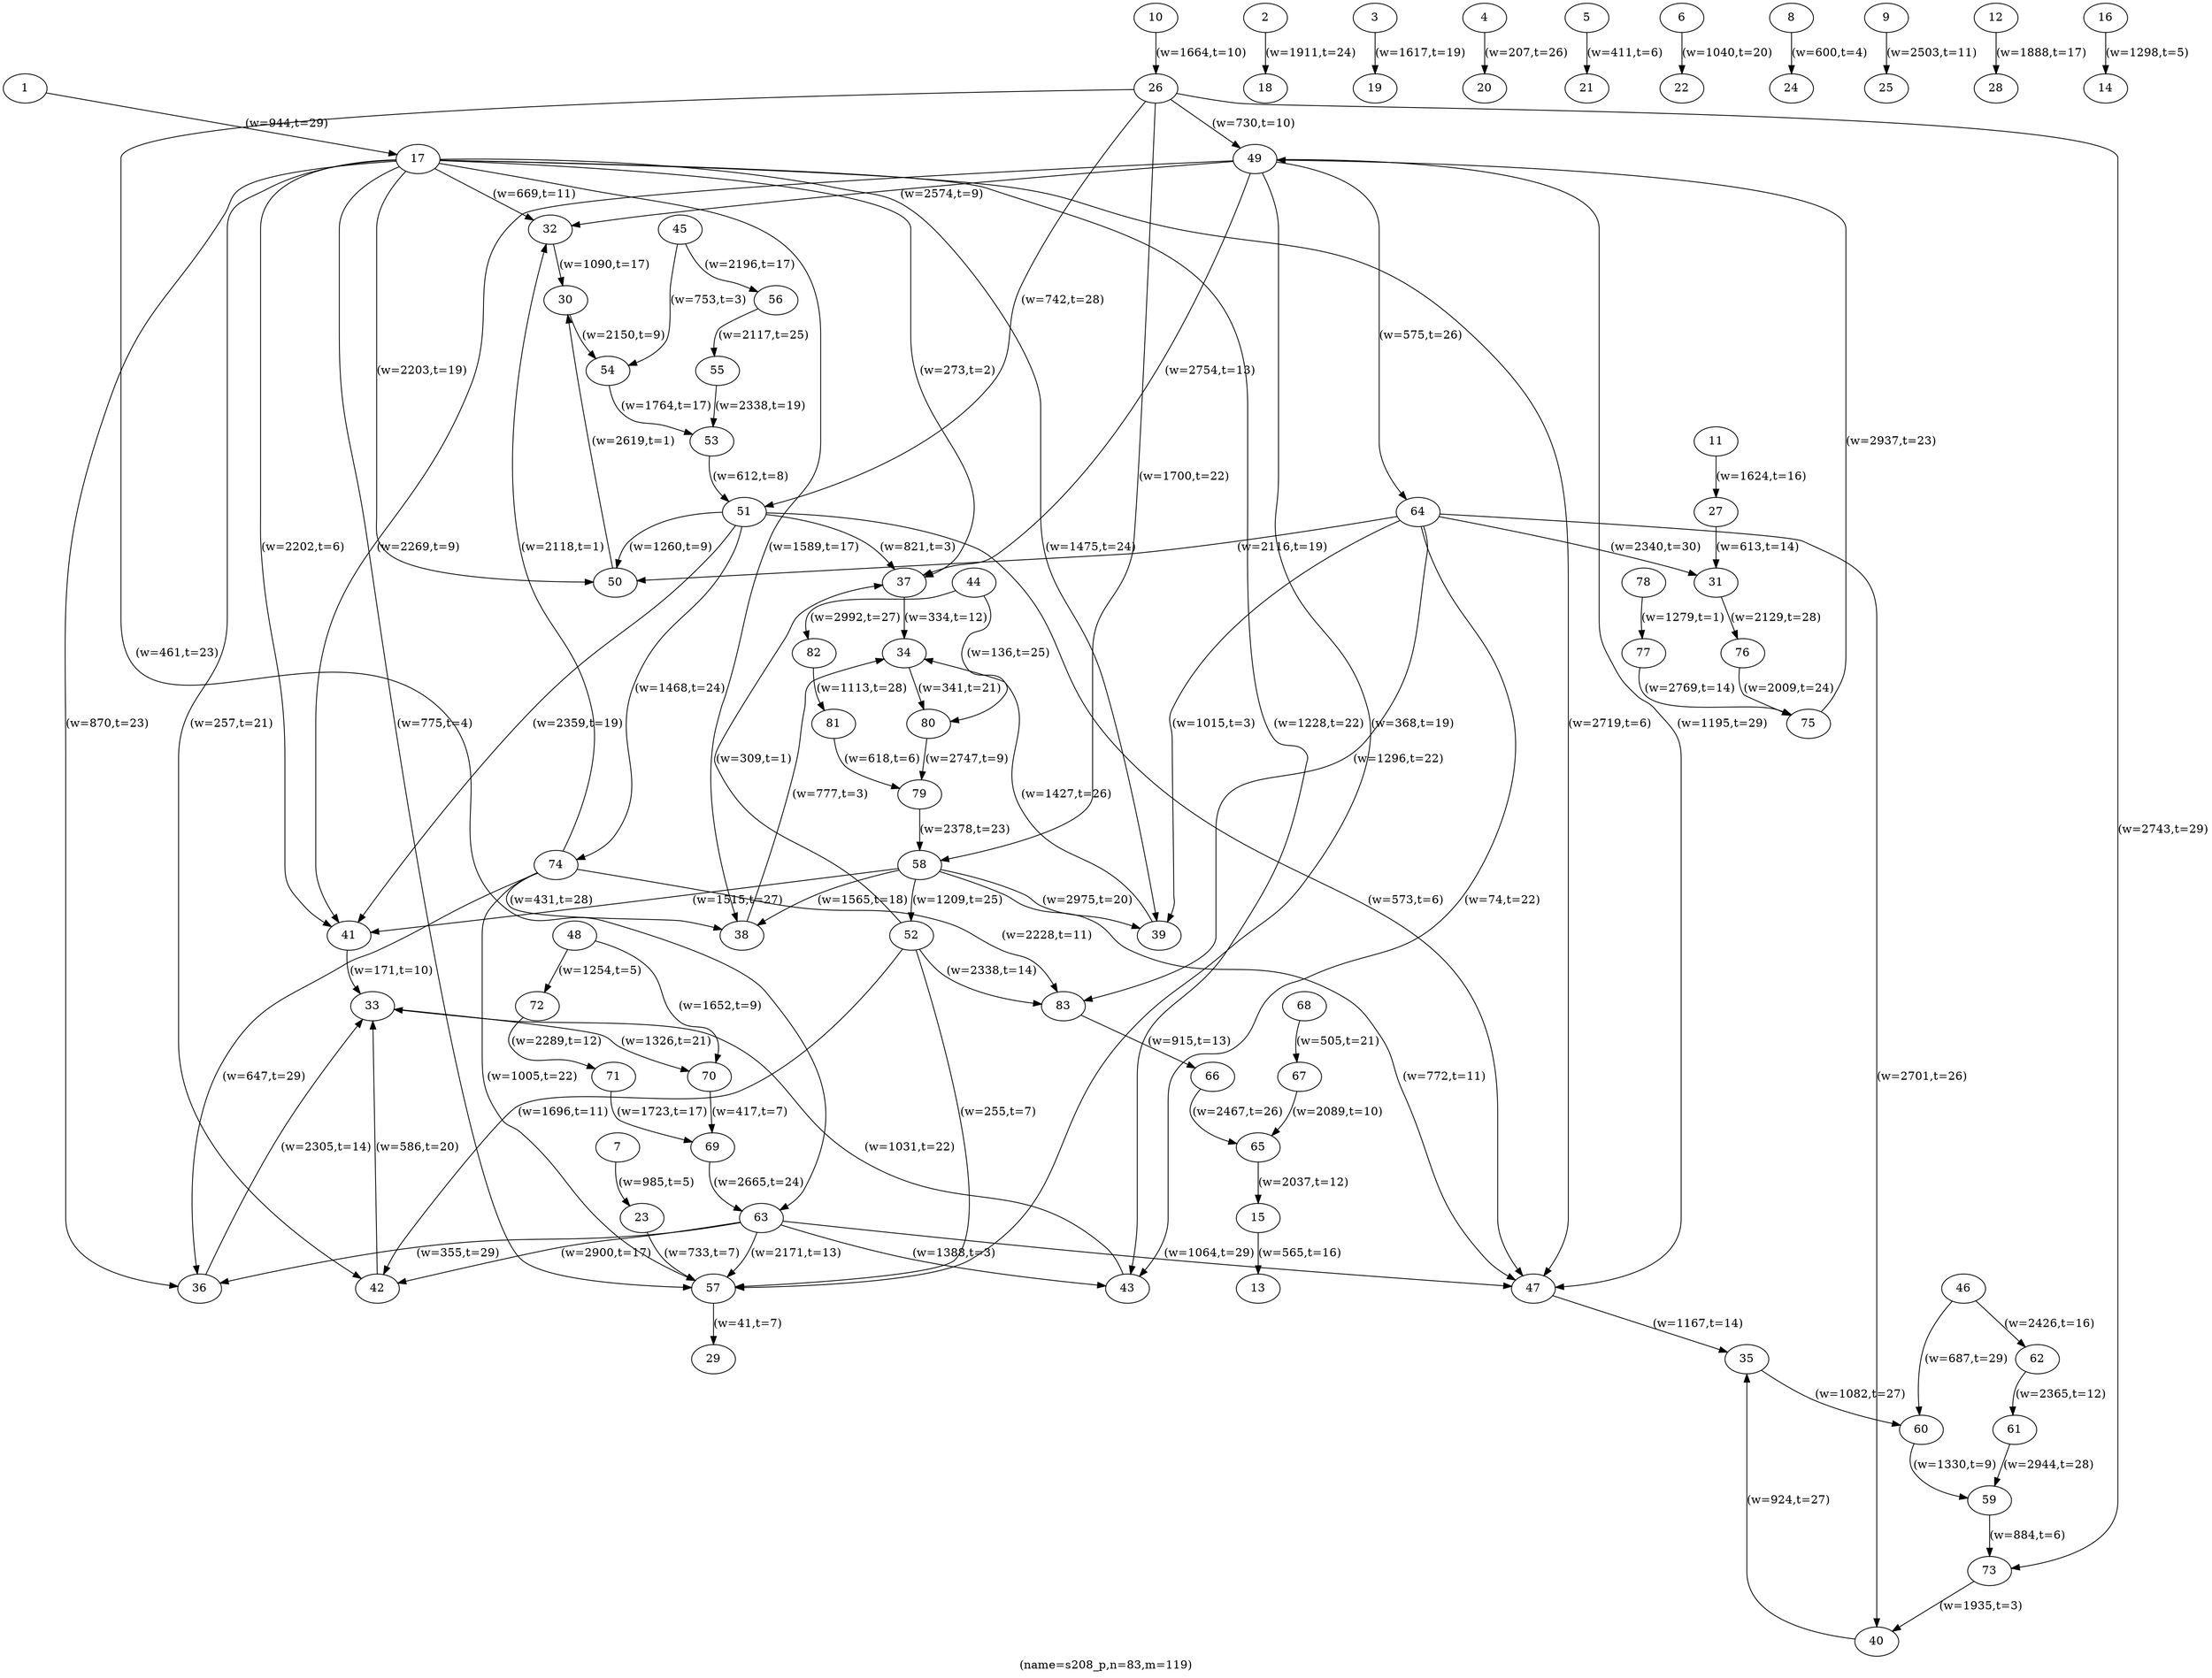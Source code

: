 digraph s208_p {
label="(name=s208_p,n=83,m=119)";
	1 -> 17 [label="(w=944,t=29)"];
	2 -> 18 [label="(w=1911,t=24)"];
	3 -> 19 [label="(w=1617,t=19)"];
	4 -> 20 [label="(w=207,t=26)"];
	5 -> 21 [label="(w=411,t=6)"];
	6 -> 22 [label="(w=1040,t=20)"];
	7 -> 23 [label="(w=985,t=5)"];
	8 -> 24 [label="(w=600,t=4)"];
	9 -> 25 [label="(w=2503,t=11)"];
	10 -> 26 [label="(w=1664,t=10)"];
	11 -> 27 [label="(w=1624,t=16)"];
	12 -> 28 [label="(w=1888,t=17)"];
	15 -> 13 [label="(w=565,t=16)"];
	16 -> 14 [label="(w=1298,t=5)"];
	17 -> 32 [label="(w=669,t=11)"];
	17 -> 36 [label="(w=870,t=23)"];
	17 -> 37 [label="(w=273,t=2)"];
	17 -> 38 [label="(w=1589,t=17)"];
	17 -> 39 [label="(w=1475,t=24)"];
	17 -> 41 [label="(w=2202,t=6)"];
	17 -> 42 [label="(w=257,t=21)"];
	17 -> 43 [label="(w=1228,t=22)"];
	17 -> 47 [label="(w=2719,t=6)"];
	17 -> 50 [label="(w=2203,t=19)"];
	17 -> 57 [label="(w=775,t=4)"];
	23 -> 57 [label="(w=733,t=7)"];
	26 -> 49 [label="(w=730,t=10)"];
	26 -> 51 [label="(w=742,t=28)"];
	26 -> 58 [label="(w=1700,t=22)"];
	26 -> 63 [label="(w=461,t=23)"];
	26 -> 73 [label="(w=2743,t=29)"];
	27 -> 31 [label="(w=613,t=14)"];
	30 -> 54 [label="(w=2150,t=9)"];
	31 -> 76 [label="(w=2129,t=28)"];
	32 -> 30 [label="(w=1090,t=17)"];
	33 -> 70 [label="(w=1326,t=21)"];
	34 -> 80 [label="(w=341,t=21)"];
	35 -> 60 [label="(w=1082,t=27)"];
	36 -> 33 [label="(w=2305,t=14)"];
	37 -> 34 [label="(w=334,t=12)"];
	38 -> 34 [label="(w=777,t=3)"];
	39 -> 34 [label="(w=1427,t=26)"];
	40 -> 35 [label="(w=924,t=27)"];
	41 -> 33 [label="(w=171,t=10)"];
	42 -> 33 [label="(w=586,t=20)"];
	43 -> 33 [label="(w=1031,t=22)"];
	44 -> 80 [label="(w=136,t=25)"];
	44 -> 82 [label="(w=2992,t=27)"];
	45 -> 54 [label="(w=753,t=3)"];
	45 -> 56 [label="(w=2196,t=17)"];
	46 -> 60 [label="(w=687,t=29)"];
	46 -> 62 [label="(w=2426,t=16)"];
	47 -> 35 [label="(w=1167,t=14)"];
	48 -> 70 [label="(w=1652,t=9)"];
	48 -> 72 [label="(w=1254,t=5)"];
	49 -> 32 [label="(w=2574,t=9)"];
	49 -> 37 [label="(w=2754,t=13)"];
	49 -> 41 [label="(w=2269,t=9)"];
	49 -> 47 [label="(w=1195,t=29)"];
	49 -> 57 [label="(w=368,t=19)"];
	49 -> 64 [label="(w=575,t=26)"];
	50 -> 30 [label="(w=2619,t=1)"];
	51 -> 37 [label="(w=821,t=3)"];
	51 -> 41 [label="(w=2359,t=19)"];
	51 -> 47 [label="(w=573,t=6)"];
	51 -> 50 [label="(w=1260,t=9)"];
	51 -> 74 [label="(w=1468,t=24)"];
	52 -> 37 [label="(w=309,t=1)"];
	52 -> 42 [label="(w=1696,t=11)"];
	52 -> 57 [label="(w=255,t=7)"];
	52 -> 83 [label="(w=2338,t=14)"];
	54 -> 53 [label="(w=1764,t=17)"];
	55 -> 53 [label="(w=2338,t=19)"];
	56 -> 55 [label="(w=2117,t=25)"];
	53 -> 51 [label="(w=612,t=8)"];
	57 -> 29 [label="(w=41,t=7)"];
	58 -> 38 [label="(w=1565,t=18)"];
	58 -> 39 [label="(w=2975,t=20)"];
	58 -> 41 [label="(w=1515,t=27)"];
	58 -> 47 [label="(w=772,t=11)"];
	58 -> 52 [label="(w=1209,t=25)"];
	60 -> 59 [label="(w=1330,t=9)"];
	61 -> 59 [label="(w=2944,t=28)"];
	62 -> 61 [label="(w=2365,t=12)"];
	59 -> 73 [label="(w=884,t=6)"];
	63 -> 36 [label="(w=355,t=29)"];
	63 -> 42 [label="(w=2900,t=17)"];
	63 -> 43 [label="(w=1388,t=3)"];
	63 -> 47 [label="(w=1064,t=29)"];
	63 -> 57 [label="(w=2171,t=13)"];
	64 -> 31 [label="(w=2340,t=30)"];
	64 -> 39 [label="(w=1015,t=3)"];
	64 -> 40 [label="(w=2701,t=26)"];
	64 -> 43 [label="(w=74,t=22)"];
	64 -> 50 [label="(w=2116,t=19)"];
	64 -> 83 [label="(w=1296,t=22)"];
	66 -> 65 [label="(w=2467,t=26)"];
	67 -> 65 [label="(w=2089,t=10)"];
	68 -> 67 [label="(w=505,t=21)"];
	65 -> 15 [label="(w=2037,t=12)"];
	70 -> 69 [label="(w=417,t=7)"];
	71 -> 69 [label="(w=1723,t=17)"];
	72 -> 71 [label="(w=2289,t=12)"];
	69 -> 63 [label="(w=2665,t=24)"];
	73 -> 40 [label="(w=1935,t=3)"];
	74 -> 32 [label="(w=2118,t=1)"];
	74 -> 36 [label="(w=647,t=29)"];
	74 -> 38 [label="(w=431,t=28)"];
	74 -> 57 [label="(w=1005,t=22)"];
	74 -> 83 [label="(w=2228,t=11)"];
	76 -> 75 [label="(w=2009,t=24)"];
	77 -> 75 [label="(w=2769,t=14)"];
	78 -> 77 [label="(w=1279,t=1)"];
	75 -> 49 [label="(w=2937,t=23)"];
	80 -> 79 [label="(w=2747,t=9)"];
	81 -> 79 [label="(w=618,t=6)"];
	82 -> 81 [label="(w=1113,t=28)"];
	79 -> 58 [label="(w=2378,t=23)"];
	83 -> 66 [label="(w=915,t=13)"];
	1 [label="1"];
	2 [label="2"];
	3 [label="3"];
	4 [label="4"];
	5 [label="5"];
	6 [label="6"];
	7 [label="7"];
	8 [label="8"];
	9 [label="9"];
	10 [label="10"];
	11 [label="11"];
	12 [label="12"];
	13 [label="13"];
	14 [label="14"];
	15 [label="15"];
	16 [label="16"];
	17 [label="17"];
	18 [label="18"];
	19 [label="19"];
	20 [label="20"];
	21 [label="21"];
	22 [label="22"];
	23 [label="23"];
	24 [label="24"];
	25 [label="25"];
	26 [label="26"];
	27 [label="27"];
	28 [label="28"];
	29 [label="29"];
	30 [label="30"];
	31 [label="31"];
	32 [label="32"];
	33 [label="33"];
	34 [label="34"];
	35 [label="35"];
	36 [label="36"];
	37 [label="37"];
	38 [label="38"];
	39 [label="39"];
	40 [label="40"];
	41 [label="41"];
	42 [label="42"];
	43 [label="43"];
	44 [label="44"];
	45 [label="45"];
	46 [label="46"];
	47 [label="47"];
	48 [label="48"];
	49 [label="49"];
	50 [label="50"];
	51 [label="51"];
	52 [label="52"];
	53 [label="53"];
	54 [label="54"];
	55 [label="55"];
	56 [label="56"];
	57 [label="57"];
	58 [label="58"];
	59 [label="59"];
	60 [label="60"];
	61 [label="61"];
	62 [label="62"];
	63 [label="63"];
	64 [label="64"];
	65 [label="65"];
	66 [label="66"];
	67 [label="67"];
	68 [label="68"];
	69 [label="69"];
	70 [label="70"];
	71 [label="71"];
	72 [label="72"];
	73 [label="73"];
	74 [label="74"];
	75 [label="75"];
	76 [label="76"];
	77 [label="77"];
	78 [label="78"];
	79 [label="79"];
	80 [label="80"];
	81 [label="81"];
	82 [label="82"];
	83 [label="83"];
}
